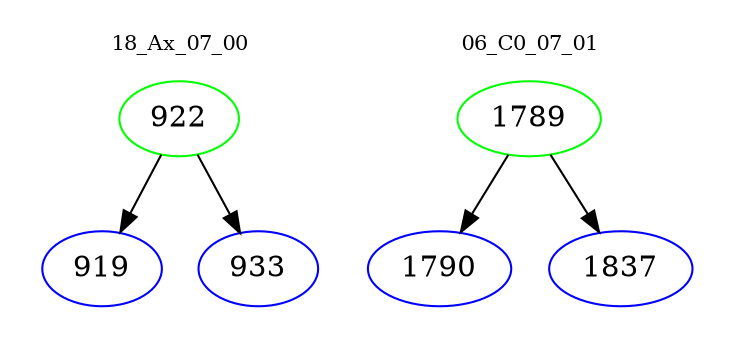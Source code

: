 digraph{
subgraph cluster_0 {
color = white
label = "18_Ax_07_00";
fontsize=10;
T0_922 [label="922", color="green"]
T0_922 -> T0_919 [color="black"]
T0_919 [label="919", color="blue"]
T0_922 -> T0_933 [color="black"]
T0_933 [label="933", color="blue"]
}
subgraph cluster_1 {
color = white
label = "06_C0_07_01";
fontsize=10;
T1_1789 [label="1789", color="green"]
T1_1789 -> T1_1790 [color="black"]
T1_1790 [label="1790", color="blue"]
T1_1789 -> T1_1837 [color="black"]
T1_1837 [label="1837", color="blue"]
}
}
